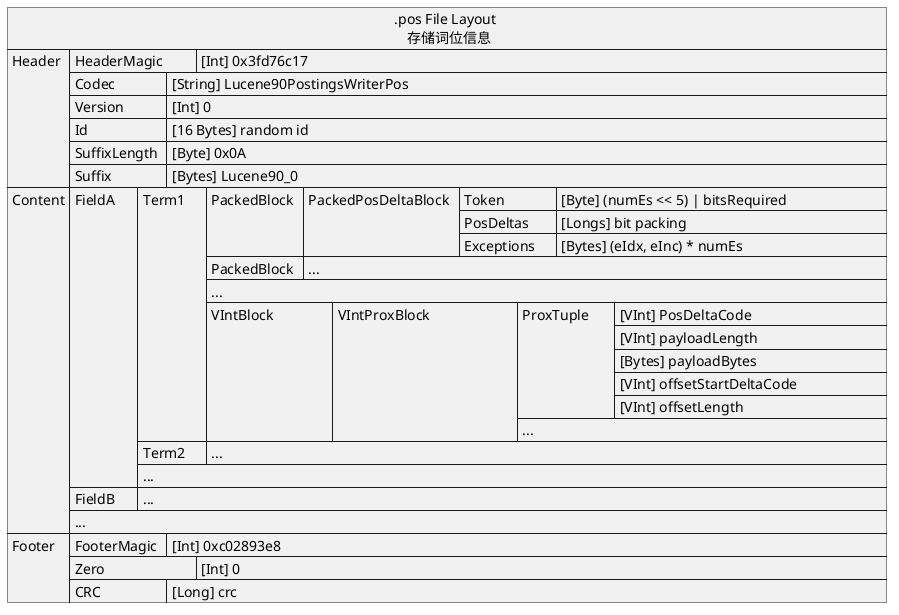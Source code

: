 1. .pos文件
    pos文件保存term的position信息，对于不满128的payload，offset信息，也保存在pos文件中。

@startuml
json ".pos File Layout \n 存储词位信息" as J {
   "Header":[
      {"HeaderMagic\t": "[Int] 0x3fd76c17"},
      {"Codec\t\t": "[String] Lucene90PostingsWriterPos"},
      {"Version\t\t": "[Int] 0"},
      {"Id\t\t\t": "[16 Bytes] random id"},
      {"SuffixLength\t": "[Byte] 0x0A"},
      {"Suffix\t\t": "[Bytes] Lucene90_0"}
   ],
   "Content":[
    {"FieldA\t": [
      {"Term1\t": [
         {"PackedBlock\t":[
            {"PackedPosDeltaBlock\t":[
               {"Token\t\t": "[Byte] (numEs << 5) | bitsRequired\t"},
               {"PosDeltas\t": "[Longs] bit packing"},
               {"Exceptions\t": "[Bytes] (eIdx, eInc) * numEs"}
            ]}
         ]},
         {"PackedBlock\t":["..."]},
         "...",
         {"VIntBlock\t\t":[
            {"VIntProxBlock\t\t\t": [
               {"ProxTuple\t":[
                  "[VInt] PosDeltaCode",
                  "[VInt] payloadLength",
                  "[Bytes] payloadBytes",
                  "[VInt] offsetStartDeltaCode\t\t\t",
                  "[VInt] offsetLength"
               ]},
               "..."
            ]}
         ]}
      ]},
      {"Term2\t": ["..."]},
      "..."
    ]},
    {"FieldB\t":["..."]},
    "..."
   ],
   "Footer":[
      {"FooterMagic\t": "[Int] 0xc02893e8"},
      {"Zero\t\t\t": "[Int] 0"},
      {"CRC\t\t\t": "[Long] crc"}
   ]
}
@enduml
